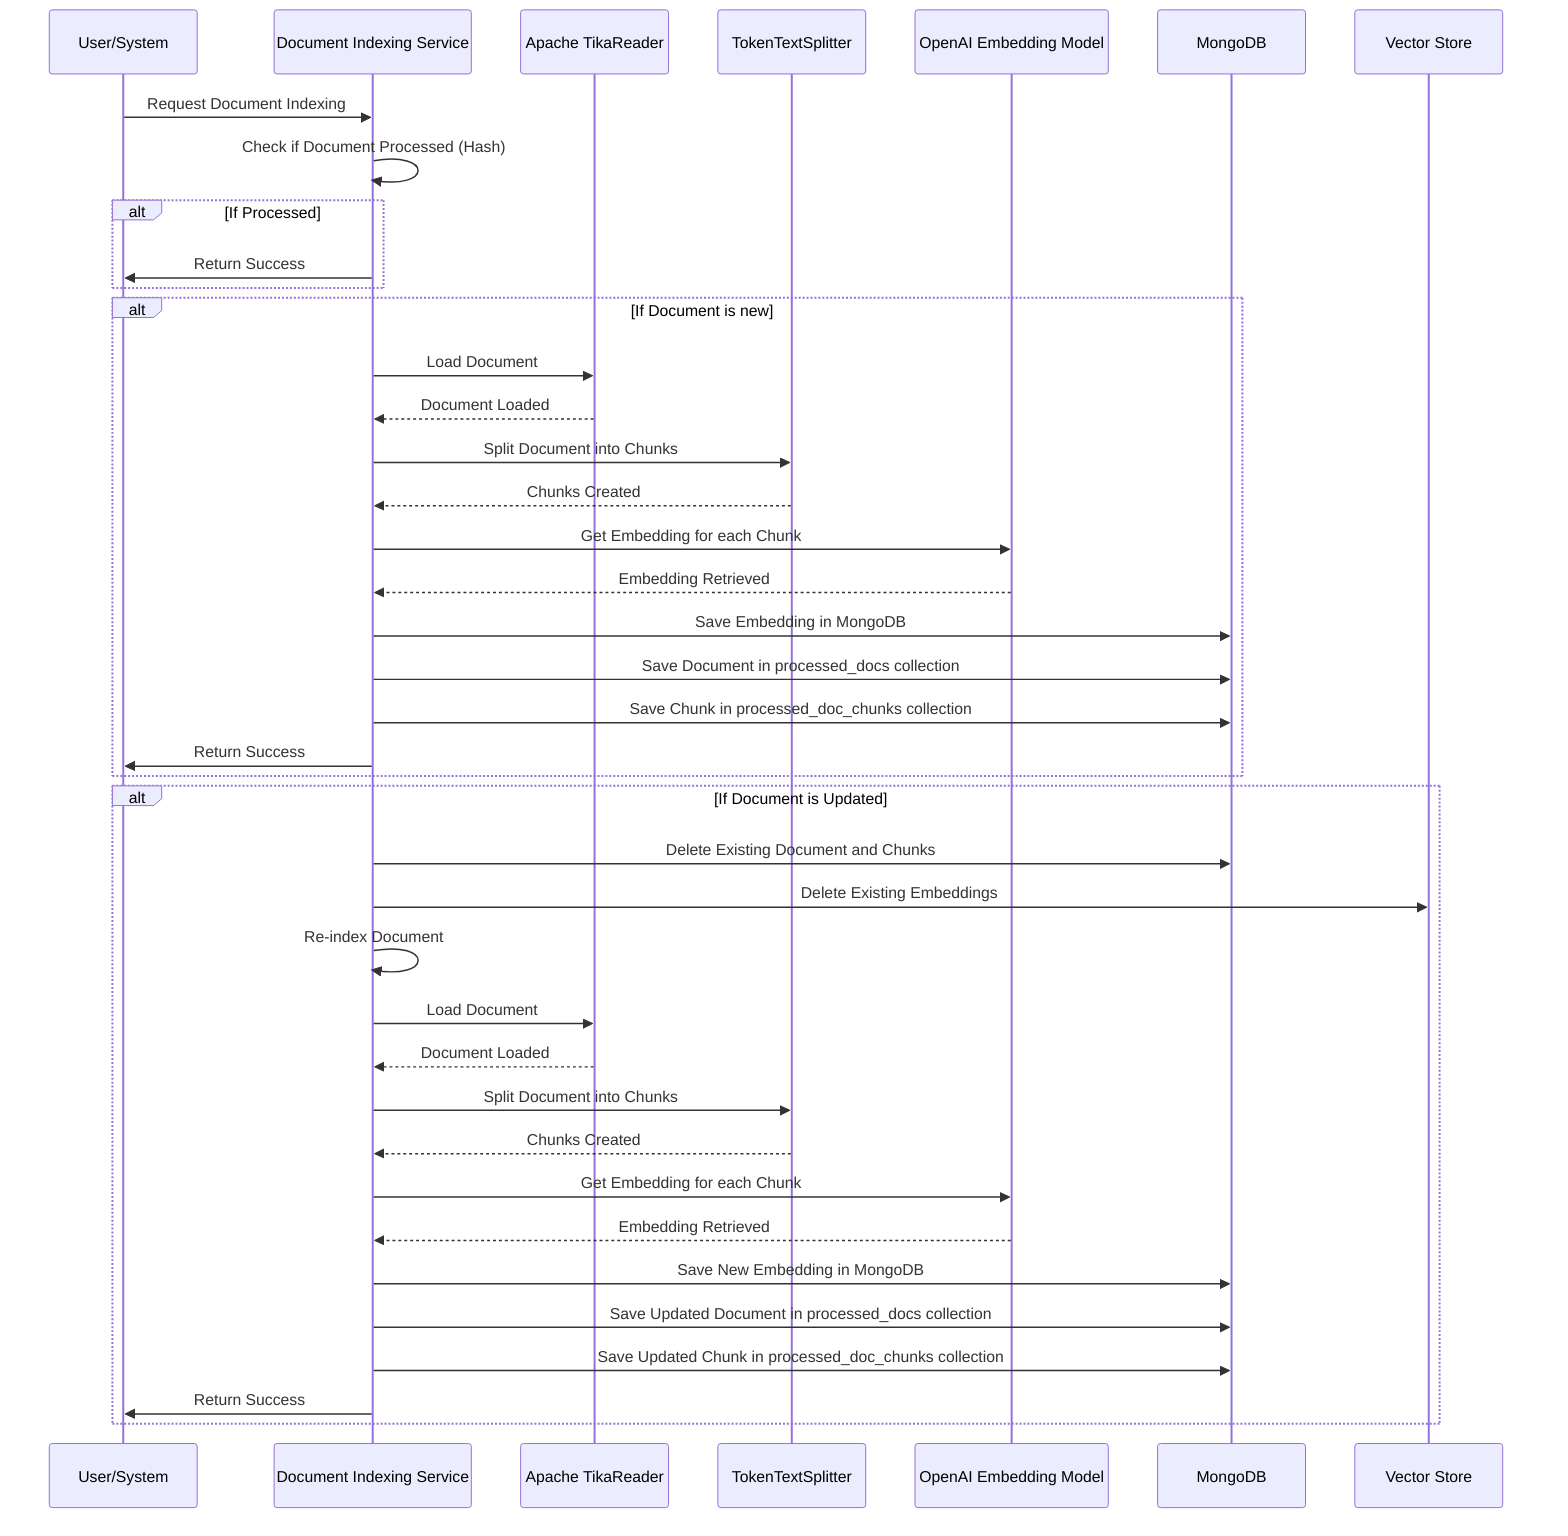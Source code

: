 sequenceDiagram
    participant User as User/System
    participant IndexService as Document Indexing Service
    participant TikaReader as Apache TikaReader
    participant TokenSplitter as TokenTextSplitter
    participant OpenAI as OpenAI Embedding Model
    participant MongoDB as MongoDB
    participant VectorStore as Vector Store

    User->>IndexService: Request Document Indexing
    IndexService->>IndexService: Check if Document Processed (Hash)
    alt If Processed
        IndexService->>User: Return Success

    end
    alt If Document is new
        IndexService->>TikaReader: Load Document
        TikaReader-->>IndexService: Document Loaded
        IndexService->>TokenSplitter: Split Document into Chunks
        TokenSplitter-->>IndexService: Chunks Created
        IndexService->>OpenAI: Get Embedding for each Chunk
        OpenAI-->>IndexService: Embedding Retrieved
        IndexService->>MongoDB: Save Embedding in MongoDB
        IndexService->>MongoDB: Save Document in processed_docs collection
        IndexService->>MongoDB: Save Chunk in processed_doc_chunks collection
        IndexService->>User: Return Success
    end

    alt If Document is Updated
        IndexService->>MongoDB: Delete Existing Document and Chunks
        IndexService->>VectorStore: Delete Existing Embeddings
        IndexService->>IndexService: Re-index Document
        IndexService->>TikaReader: Load Document
        TikaReader-->>IndexService: Document Loaded
        IndexService->>TokenSplitter: Split Document into Chunks
        TokenSplitter-->>IndexService: Chunks Created
        IndexService->>OpenAI: Get Embedding for each Chunk
        OpenAI-->>IndexService: Embedding Retrieved
        IndexService->>MongoDB: Save New Embedding in MongoDB
        IndexService->>MongoDB: Save Updated Document in processed_docs collection
        IndexService->>MongoDB: Save Updated Chunk in processed_doc_chunks collection
        IndexService->>User: Return Success
    end